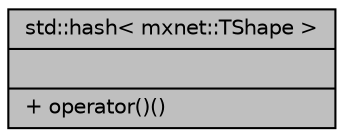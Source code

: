 digraph "std::hash&lt; mxnet::TShape &gt;"
{
  edge [fontname="Helvetica",fontsize="10",labelfontname="Helvetica",labelfontsize="10"];
  node [fontname="Helvetica",fontsize="10",shape=record];
  Node1 [label="{std::hash\< mxnet::TShape \>\n||+ operator()()\l}",height=0.2,width=0.4,color="black", fillcolor="grey75", style="filled", fontcolor="black"];
}
